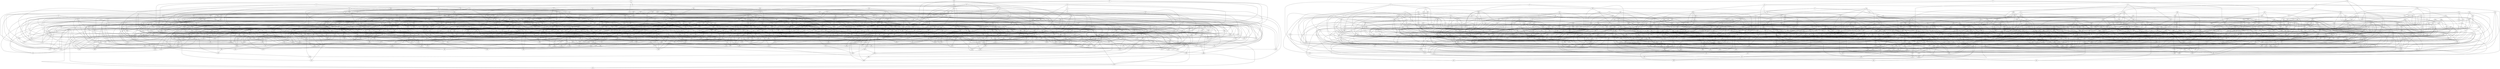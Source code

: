 graph G {
    0 -- 1
    0 -- 2
    3 -- 4
    5 -- 6
    5 -- 7
    5 -- 8
    5 -- 9
    10 -- 11
    10 -- 12
    10 -- 13
    14 -- 15
    14 -- 16
    14 -- 17
    18 -- 19
    18 -- 20
    18 -- 21
    22 -- 23
    11 -- 24
    11 -- 25
    26 -- 27
    26 -- 28
    26 -- 29
    30 -- 31
    30 -- 32
    30 -- 33
    30 -- 34
    35 -- 36
    37 -- 38
    37 -- 39
    37 -- 40
    41 -- 42
    43 -- 44
    43 -- 45
    43 -- 46
    43 -- 47
    43 -- 48
    49 -- 50
    49 -- 51
    49 -- 52
    53 -- 54
    53 -- 55
    53 -- 56
    57 -- 58
    57 -- 59
    57 -- 60
    61 -- 62
    61 -- 63
    64 -- 65
    64 -- 66
    64 -- 67
    64 -- 68
    64 -- 69
    64 -- 70
    71 -- 72
    71 -- 73
    71 -- 74
    75 -- 76
    75 -- 77
    78 -- 79
    78 -- 80
    78 -- 81
    78 -- 82
    83 -- 84
    83 -- 85
    83 -- 86
    87 -- 88
    87 -- 89
    87 -- 90
    40 -- 91
    19 -- 40
    40 -- 92
    93 -- 94
    93 -- 95
    93 -- 96
    97 -- 98
    99 -- 100
    101 -- 102
    101 -- 103
    58 -- 101
    101 -- 104
    101 -- 105
    101 -- 106
    101 -- 107
    108 -- 109
    108 -- 110
    108 -- 111
    108 -- 112
    113 -- 114
    113 -- 115
    113 -- 116
    113 -- 117
    113 -- 118
    0 -- 113
    119 -- 120
    119 -- 121
    119 -- 122
    119 -- 123
    124 -- 125
    20 -- 39
    20 -- 126
    127 -- 128
    111 -- 129
    130 -- 131
    130 -- 132
    130 -- 133
    134 -- 135
    134 -- 136
    134 -- 137
    138 -- 139
    138 -- 140
    141 -- 142
    141 -- 143
    141 -- 144
    141 -- 145
    141 -- 146
    110 -- 147
    110 -- 148
    110 -- 149
    110 -- 150
    110 -- 151
    110 -- 152
    110 -- 153
    154 -- 155
    154 -- 156
    157 -- 158
    157 -- 159
    157 -- 160
    161 -- 162
    161 -- 163
    164 -- 165
    164 -- 166
    167 -- 168
    167 -- 169
    170 -- 171
    170 -- 172
    170 -- 173
    65 -- 174
    174 -- 175
    174 -- 176
    177 -- 178
    177 -- 179
    177 -- 180
    181 -- 182
    181 -- 183
    184 -- 185
    184 -- 186
    184 -- 187
    184 -- 188
    184 -- 189
    190 -- 191
    190 -- 192
    190 -- 193
    190 -- 194
    116 -- 195
    195 -- 196
    25 -- 195
    45 -- 195
    195 -- 197
    198 -- 199
    198 -- 200
    198 -- 201
    198 -- 202
    198 -- 203
    204 -- 205
    204 -- 206
    180 -- 204
    105 -- 207
    208 -- 209
    208 -- 210
    208 -- 211
    38 -- 212
    212 -- 213
    212 -- 214
    212 -- 215
    216 -- 217
    216 -- 218
    216 -- 219
    220 -- 221
    220 -- 222
    223 -- 224
    223 -- 225
    223 -- 226
    223 -- 227
    131 -- 228
    228 -- 229
    230 -- 231
    230 -- 232
    230 -- 233
    230 -- 234
    235 -- 236
    19 -- 235
    235 -- 237
    235 -- 238
    239 -- 240
    239 -- 241
    239 -- 242
    239 -- 243
    244 -- 245
    27 -- 246
    20 -- 27
    27 -- 247
    27 -- 248
    249 -- 250
    249 -- 251
    249 -- 252
    249 -- 253
    21 -- 254
    254 -- 255
    254 -- 256
    254 -- 257
    258 -- 259
    260 -- 261
    260 -- 262
    263 -- 264
    225 -- 263
    263 -- 265
    266 -- 267
    268 -- 269
    268 -- 270
    268 -- 271
    268 -- 272
    273 -- 274
    275 -- 276
    275 -- 277
    275 -- 278
    130 -- 279
    279 -- 280
    49 -- 279
    279 -- 281
    110 -- 279
    282 -- 283
    282 -- 284
    160 -- 282
    272 -- 285
    57 -- 272
    286 -- 287
    286 -- 288
    286 -- 289
    290 -- 291
    290 -- 292
    290 -- 293
    290 -- 294
    180 -- 295
    296 -- 297
    80 -- 296
    298 -- 299
    298 -- 300
    215 -- 301
    301 -- 302
    303 -- 304
    303 -- 305
    105 -- 303
    303 -- 306
    307 -- 308
    186 -- 307
    73 -- 309
    309 -- 310
    309 -- 311
    205 -- 309
    312 -- 313
    312 -- 314
    312 -- 315
    312 -- 316
    317 -- 318
    317 -- 319
    317 -- 320
    321 -- 322
    321 -- 323
    321 -- 324
    23 -- 325
    29 -- 325
    325 -- 326
    325 -- 327
    328 -- 329
    240 -- 328
    328 -- 330
    328 -- 331
    234 -- 332
    332 -- 333
    332 -- 334
    332 -- 335
    163 -- 336
    336 -- 337
    208 -- 336
    338 -- 339
    27 -- 338
    338 -- 340
    338 -- 341
    342 -- 343
    342 -- 344
    342 -- 345
    342 -- 346
    79 -- 347
    347 -- 348
    347 -- 349
    347 -- 350
    351 -- 352
    172 -- 351
    353 -- 354
    353 -- 355
    356 -- 357
    356 -- 358
    356 -- 359
    356 -- 360
    187 -- 361
    187 -- 362
    363 -- 364
    242 -- 363
    365 -- 366
    326 -- 367
    326 -- 368
    326 -- 369
    326 -- 370
    326 -- 371
    218 -- 372
    372 -- 373
    372 -- 374
    372 -- 375
    376 -- 377
    376 -- 378
    379 -- 380
    379 -- 381
    379 -- 382
    383 -- 384
    0 -- 383
    383 -- 385
    386 -- 387
    267 -- 386
    1 -- 388
    388 -- 389
    173 -- 390
    390 -- 391
    390 -- 392
    393 -- 394
    393 -- 395
    396 -- 397
    396 -- 398
    396 -- 399
    72 -- 400
    72 -- 401
    72 -- 402
    399 -- 403
    403 -- 404
    403 -- 405
    406 -- 407
    408 -- 409
    408 -- 410
    408 -- 411
    408 -- 412
    26 -- 413
    413 -- 414
    401 -- 413
    415 -- 416
    415 -- 417
    415 -- 418
    415 -- 419
    420 -- 421
    420 -- 422
    423 -- 424
    425 -- 426
    425 -- 427
    351 -- 428
    428 -- 429
    428 -- 430
    428 -- 431
    138 -- 428
    116 -- 432
    385 -- 433
    424 -- 434
    434 -- 435
    396 -- 434
    434 -- 436
    164 -- 434
    437 -- 438
    437 -- 439
    437 -- 440
    437 -- 441
    236 -- 442
    23 -- 442
    368 -- 443
    444 -- 445
    362 -- 446
    447 -- 448
    447 -- 449
    32 -- 447
    252 -- 447
    360 -- 450
    23 -- 360
    360 -- 451
    452 -- 453
    452 -- 454
    162 -- 452
    452 -- 455
    152 -- 456
    456 -- 457
    456 -- 458
    456 -- 459
    456 -- 460
    456 -- 461
    270 -- 462
    463 -- 464
    463 -- 465
    286 -- 463
    87 -- 463
    463 -- 466
    463 -- 467
    465 -- 468
    465 -- 469
    465 -- 470
    294 -- 471
    471 -- 472
    471 -- 473
    471 -- 474
    475 -- 476
    477 -- 478
    479 -- 480
    60 -- 479
    479 -- 481
    482 -- 483
    484 -- 485
    484 -- 486
    484 -- 487
    484 -- 488
    39 -- 489
    489 -- 490
    125 -- 489
    491 -- 492
    491 -- 493
    491 -- 494
    145 -- 491
    491 -- 495
    496 -- 497
    191 -- 496
    496 -- 498
    496 -- 499
    440 -- 500
    440 -- 501
    440 -- 502
    503 -- 504
    503 -- 505
    483 -- 503
    503 -- 506
    36 -- 507
    291 -- 507
    507 -- 508
    509 -- 510
    165 -- 509
    473 -- 509
    509 -- 511
    304 -- 509
    512 -- 513
    512 -- 514
    512 -- 515
    512 -- 516
    517 -- 518
    517 -- 519
    517 -- 520
    517 -- 521
    11 -- 522
    522 -- 523
    524 -- 525
    524 -- 526
    524 -- 527
    528 -- 529
    528 -- 530
    382 -- 528
    528 -- 531
    229 -- 532
    532 -- 533
    62 -- 532
    532 -- 534
    12 -- 535
    459 -- 536
    536 -- 537
    536 -- 538
    371 -- 539
    170 -- 539
    539 -- 540
    539 -- 541
    542 -- 543
    542 -- 544
    126 -- 545
    546 -- 547
    357 -- 366
    357 -- 412
    357 -- 548
    549 -- 550
    157 -- 549
    549 -- 551
    549 -- 552
    553 -- 554
    553 -- 555
    553 -- 556
    327 -- 557
    557 -- 558
    557 -- 559
    126 -- 557
    219 -- 560
    389 -- 561
    395 -- 562
    298 -- 563
    563 -- 564
    293 -- 563
    146 -- 563
    565 -- 566
    565 -- 567
    162 -- 565
    568 -- 569
    568 -- 570
    92 -- 568
    344 -- 568
    394 -- 571
    571 -- 572
    314 -- 571
    571 -- 573
    574 -- 575
    469 -- 574
    574 -- 576
    574 -- 577
    367 -- 402
    402 -- 578
    402 -- 579
    457 -- 470
    457 -- 580
    148 -- 581
    324 -- 581
    581 -- 582
    583 -- 584
    362 -- 583
    585 -- 586
    495 -- 587
    75 -- 588
    588 -- 589
    264 -- 588
    217 -- 588
    285 -- 588
    590 -- 591
    207 -- 590
    122 -- 590
    592 -- 593
    594 -- 595
    540 -- 594
    310 -- 594
    127 -- 594
    594 -- 596
    194 -- 597
    597 -- 598
    427 -- 597
    597 -- 599
    467 -- 600
    458 -- 467
    467 -- 493
    467 -- 601
    602 -- 603
    358 -- 604
    604 -- 605
    426 -- 606
    606 -- 607
    126 -- 608
    608 -- 609
    381 -- 608
    610 -- 611
    444 -- 610
    449 -- 610
    610 -- 612
    79 -- 613
    79 -- 614
    299 -- 422
    299 -- 615
    122 -- 616
    217 -- 616
    159 -- 426
    46 -- 617
    617 -- 618
    617 -- 619
    421 -- 617
    617 -- 620
    621 -- 622
    621 -- 623
    621 -- 624
    621 -- 625
    19 -- 626
    615 -- 627
    627 -- 628
    627 -- 629
    398 -- 630
    398 -- 631
    398 -- 459
    189 -- 398
    632 -- 633
    543 -- 634
    12 -- 635
    635 -- 636
    635 -- 637
    635 -- 638
    639 -- 640
    639 -- 641
    639 -- 642
    639 -- 643
    639 -- 644
    266 -- 645
    623 -- 645
    645 -- 646
    645 -- 647
    648 -- 649
    581 -- 648
    648 -- 650
    131 -- 575
    575 -- 651
    652 -- 653
    435 -- 652
    289 -- 652
    90 -- 652
    652 -- 654
    655 -- 656
    655 -- 657
    7 -- 655
    655 -- 658
    655 -- 659
    660 -- 661
    660 -- 662
    663 -- 664
    663 -- 665
    33 -- 663
    663 -- 666
    663 -- 667
    668 -- 669
    668 -- 670
    671 -- 672
    483 -- 673
    673 -- 674
    576 -- 675
    675 -- 676
    675 -- 677
    675 -- 678
    679 -- 680
    681 -- 682
    244 -- 683
    683 -- 684
    150 -- 683
    224 -- 683
    448 -- 685
    685 -- 686
    256 -- 685
    551 -- 611
    86 -- 611
    687 -- 688
    687 -- 689
    687 -- 690
    300 -- 687
    691 -- 692
    246 -- 691
    693 -- 694
    693 -- 695
    693 -- 696
    54 -- 693
    697 -- 698
    697 -- 699
    697 -- 700
    697 -- 701
    697 -- 702
    276 -- 703
    276 -- 704
    65 -- 705
    706 -- 707
    708 -- 709
    544 -- 708
    708 -- 710
    502 -- 708
    166 -- 711
    711 -- 712
    659 -- 713
    193 -- 714
    193 -- 715
    643 -- 716
    643 -- 717
    643 -- 718
    126 -- 719
    139 -- 719
    334 -- 720
    299 -- 720
    720 -- 721
    48 -- 720
    720 -- 722
    723 -- 724
    723 -- 725
    532 -- 723
    88 -- 723
    726 -- 727
    426 -- 726
    253 -- 726
    726 -- 728
    546 -- 650
    650 -- 729
    109 -- 730
    97 -- 109
    109 -- 731
    586 -- 732
    733 -- 734
    692 -- 733
    343 -- 735
    22 -- 343
    343 -- 499
    343 -- 518
    58 -- 243
    58 -- 736
    58 -- 737
    738 -- 739
    424 -- 741
    364 -- 742
    743 -- 744
    743 -- 745
    746 -- 747
    746 -- 748
    746 -- 749
    257 -- 746
    746 -- 750
    354 -- 746
    368 -- 746
    751 -- 752
    751 -- 753
    751 -- 754
    417 -- 751
    751 -- 755
    756 -- 757
    756 -- 758
    756 -- 759
    756 -- 760
    624 -- 761
    354 -- 762
    378 -- 762
    762 -- 763
    762 -- 764
    765 -- 766
    765 -- 767
    765 -- 768
    765 -- 769
    770 -- 771
    63 -- 770
    754 -- 772
    772 -- 773
    495 -- 772
    774 -- 775
    353 -- 774
    774 -- 776
    777 -- 778
    777 -- 779
    629 -- 777
    404 -- 780
    781 -- 782
    658 -- 781
    544 -- 781
    572 -- 781
    641 -- 783
    783 -- 784
    783 -- 785
    783 -- 786
    218 -- 787
    38 -- 788
    180 -- 788
    788 -- 789
    633 -- 788
    149 -- 620
    718 -- 720
    333 -- 718
    718 -- 790
    391 -- 680
    391 -- 791
    755 -- 792
    271 -- 792
    793 -- 794
    649 -- 795
    796 -- 797
    47 -- 796
    796 -- 798
    796 -- 799
    3 -- 800
    736 -- 801
    419 -- 793
    419 -- 561
    100 -- 419
    419 -- 752
    399 -- 794
    802 -- 803
    773 -- 802
    802 -- 804
    802 -- 805
    806 -- 807
    446 -- 806
    806 -- 808
    688 -- 806
    734 -- 809
    789 -- 809
    380 -- 809
    809 -- 810
    811 -- 812
    283 -- 811
    449 -- 811
    201 -- 811
    291 -- 813
    291 -- 814
    815 -- 816
    728 -- 815
    815 -- 817
    733 -- 815
    374 -- 797
    374 -- 818
    374 -- 805
    374 -- 819
    820 -- 821
    820 -- 822
    160 -- 823
    823 -- 824
    823 -- 825
    9 -- 823
    584 -- 826
    827 -- 828
    520 -- 827
    236 -- 827
    554 -- 829
    829 -- 830
    829 -- 831
    631 -- 676
    169 -- 631
    832 -- 833
    832 -- 834
    832 -- 835
    95 -- 669
    669 -- 836
    455 -- 837
    837 -- 838
    837 -- 839
    90 -- 840
    841 -- 842
    841 -- 843
    42 -- 841
    841 -- 844
    841 -- 845
    313 -- 846
    313 -- 425
    301 -- 847
    847 -- 848
    847 -- 849
    850 -- 851
    407 -- 850
    850 -- 852
    243 -- 584
    421 -- 853
    281 -- 421
    854 -- 855
    147 -- 854
    854 -- 856
    715 -- 857
    715 -- 858
    127 -- 715
    715 -- 859
    518 -- 860
    462 -- 861
    861 -- 862
    677 -- 861
    861 -- 863
    248 -- 864
    680 -- 864
    862 -- 865
    838 -- 865
    494 -- 865
    865 -- 866
    580 -- 867
    576 -- 867
    225 -- 867
    867 -- 868
    869 -- 870
    869 -- 871
    869 -- 872
    469 -- 869
    55 -- 873
    874 -- 875
    395 -- 874
    193 -- 876
    876 -- 877
    521 -- 876
    827 -- 876
    242 -- 878
    801 -- 878
    803 -- 878
    148 -- 878
    111 -- 879
    879 -- 880
    854 -- 879
    381 -- 702
    502 -- 881
    810 -- 881
    320 -- 882
    320 -- 562
    883 -- 884
    875 -- 883
    883 -- 885
    313 -- 886
    221 -- 886
    886 -- 887
    149 -- 505
    505 -- 888
    690 -- 889
    889 -- 890
    100 -- 567
    107 -- 891
    107 -- 274
    107 -- 642
    477 -- 490
    490 -- 882
    892 -- 893
    892 -- 894
    84 -- 892
    173 -- 895
    895 -- 896
    586 -- 895
    543 -- 897
    898 -- 899
    761 -- 900
    900 -- 901
    900 -- 902
    903 -- 904
    769 -- 903
    400 -- 903
    286 -- 905
    269 -- 905
    905 -- 906
    460 -- 905
    444 -- 907
    908 -- 909
    908 -- 910
    908 -- 911
    908 -- 912
    625 -- 913
    782 -- 913
    395 -- 913
    620 -- 914
    49 -- 914
    511 -- 914
    218 -- 914
    807 -- 915
    807 -- 916
    743 -- 807
    779 -- 807
    870 -- 917
    10 -- 917
    50 -- 917
    918 -- 919
    501 -- 918
    65 -- 920
    920 -- 921
    920 -- 922
    172 -- 409
    390 -- 409
    409 -- 923
    409 -- 851
    585 -- 924
    897 -- 924
    925 -- 926
    74 -- 925
    16 -- 901
    33 -- 927
    33 -- 829
    33 -- 202
    33 -- 670
    928 -- 929
    577 -- 928
    510 -- 928
    103 -- 928
    48 -- 458
    244 -- 930
    930 -- 931
    280 -- 930
    932 -- 933
    72 -- 932
    932 -- 934
    431 -- 932
    935 -- 936
    935 -- 937
    389 -- 935
    403 -- 935
    51 -- 938
    938 -- 939
    938 -- 940
    280 -- 938
    61 -- 941
    941 -- 942
    169 -- 941
    584 -- 941
    943 -- 944
    52 -- 943
    943 -- 945
    323 -- 943
    373 -- 946
    246 -- 257
    947 -- 948
    947 -- 949
    401 -- 950
    846 -- 950
    950 -- 951
    950 -- 952
    421 -- 805
    561 -- 805
    400 -- 659
    414 -- 442
    359 -- 414
    202 -- 414
    724 -- 758
    758 -- 898
    485 -- 953
    454 -- 485
    485 -- 954
    410 -- 877
    394 -- 410
    410 -- 608
    366 -- 596
    179 -- 596
    596 -- 740
    955 -- 956
    102 -- 955
    538 -- 955
    955 -- 957
    207 -- 305
    305 -- 784
    305 -- 522
    305 -- 566
    102 -- 305
    628 -- 862
    958 -- 959
    99 -- 960
    946 -- 960
    285 -- 960
    60 -- 960
    961 -- 962
    270 -- 961
    384 -- 961
    404 -- 961
    477 -- 764
    22 -- 764
    764 -- 963
    194 -- 662
    791 -- 964
    607 -- 791
    964 -- 965
    15 -- 965
    965 -- 966
    83 -- 965
    8 -- 965
    354 -- 967
    962 -- 968
    840 -- 962
    575 -- 962
    813 -- 969
    397 -- 970
    397 -- 971
    397 -- 784
    82 -- 397
    174 -- 397
    477 -- 972
    972 -- 973
    625 -- 972
    367 -- 497
    497 -- 634
    497 -- 974
    529 -- 975
    529 -- 860
    529 -- 976
    810 -- 977
    406 -- 977
    977 -- 978
    664 -- 977
    541 -- 977
    489 -- 977
    979 -- 980
    572 -- 979
    981 -- 982
    981 -- 983
    602 -- 981
    640 -- 898
    405 -- 729
    405 -- 954
    632 -- 984
    392 -- 984
    984 -- 985
    852 -- 984
    407 -- 984
    672 -- 889
    180 -- 986
    604 -- 986
    256 -- 986
    986 -- 987
    926 -- 988
    661 -- 926
    901 -- 989
    927 -- 989
    502 -- 989
    208 -- 990
    673 -- 990
    300 -- 990
    229 -- 990
    67 -- 991
    67 -- 166
    237 -- 429
    237 -- 319
    540 -- 992
    253 -- 540
    605 -- 993
    513 -- 994
    739 -- 994
    129 -- 526
    200 -- 995
    92 -- 995
    701 -- 995
    654 -- 722
    654 -- 996
    654 -- 868
    842 -- 997
    160 -- 998
    592 -- 998
    926 -- 998
    998 -- 999
    898 -- 1000
    98 -- 1000
    261 -- 1000
    348 -- 1000
    416 -- 1000
    638 -- 799
    799 -- 1001
    218 -- 799
    799 -- 1002
    967 -- 1003
    134 -- 1003
    1003 -- 1004
    781 -- 1003
    13 -- 567
    310 -- 800
    310 -- 1005
    9 -- 266
    9 -- 376
    42 -- 1006
    274 -- 1006
    593 -- 607
    515 -- 814
    814 -- 1007
    778 -- 814
    297 -- 1008
    627 -- 1008
    872 -- 1008
    1008 -- 1009
    82 -- 1008
    1010 -- 1011
    71 -- 1010
    138 -- 1010
    882 -- 1010
    60 -- 921
    60 -- 1012
    260 -- 1013
    77 -- 1013
    899 -- 1013
    752 -- 1013
    890 -- 1014
    283 -- 529
    283 -- 552
    283 -- 695
    392 -- 551
    175 -- 797
    175 -- 259
    1015 -- 1016
    680 -- 1015
    626 -- 1015
    158 -- 1017
    1017 -- 1018
    1017 -- 1019
    595 -- 1020
    554 -- 1020
    1020 -- 1021
    331 -- 1022
    248 -- 851
    851 -- 1023
    329 -- 1024
    225 -- 1024
    853 -- 1024
    468 -- 1024
    654 -- 1024
    1025 -- 1026
    1025 -- 1027
    600 -- 1025
    333 -- 1025
    1028 -- 1029
    1004 -- 1028
    93 -- 1028
    1030 -- 1031
    275 -- 1030
    1030 -- 1032
    913 -- 1030
    431 -- 1030
    1033 -- 1034
    212 -- 1033
    925 -- 1033
    163 -- 1035
    1014 -- 1035
    1036 -- 1037
    1036 -- 1038
    167 -- 1036
    95 -- 633
    213 -- 426
    213 -- 918
    1039 -- 1040
    1036 -- 1039
    1039 -- 1041
    12 -- 1039
    559 -- 975
    559 -- 662
    603 -- 923
    670 -- 923
    80 -- 890
    1042 -- 1043
    683 -- 1042
    45 -- 1042
    627 -- 1042
    319 -- 578
    284 -- 1044
    504 -- 1045
    259 -- 1045
    348 -- 1045
    511 -- 533
    511 -- 1046
    271 -- 929
    142 -- 232
    232 -- 270
    539 -- 1047
    406 -- 1047
    903 -- 1047
    206 -- 1047
    187 -- 188
    188 -- 620
    188 -- 1048
    602 -- 1049
    979 -- 1049
    314 -- 1049
    1049 -- 1050
    1049 -- 1051
    761 -- 1049
    1052 -- 1053
    1052 -- 1054
    1052 -- 1055
    1052 -- 1056
    1057 -- 1058
    771 -- 1057
    308 -- 724
    29 -- 450
    450 -- 585
    1059 -- 1060
    248 -- 1059
    318 -- 1059
    1 -- 1046
    931 -- 1046
    1046 -- 1053
    382 -- 1061
    123 -- 416
    388 -- 416
    205 -- 1062
    1062 -- 1063
    1064 -- 1065
    713 -- 1064
    54 -- 1064
    779 -- 906
    1066 -- 1067
    996 -- 1066
    600 -- 1066
    150 -- 736
    617 -- 1068
    589 -- 1068
    1068 -- 1069
    219 -- 1068
    399 -- 1068
    578 -- 732
    220 -- 1070
    1070 -- 1071
    1070 -- 1072
    96 -- 1070
    1070 -- 1073
    882 -- 1070
    272 -- 1074
    209 -- 1074
    671 -- 1074
    1074 -- 1075
    630 -- 1076
    838 -- 1076
    1076 -- 1077
    1076 -- 1078
    1079 -- 1080
    1069 -- 1079
    1081 -- 1082
    389 -- 1081
    60 -- 1081
    904 -- 1083
    904 -- 1084
    904 -- 1085
    904 -- 907
    904 -- 1086
    155 -- 598
    441 -- 598
    598 -- 1087
    829 -- 1088
    1071 -- 1088
    206 -- 1088
    1088 -- 1089
    214 -- 666
    438 -- 666
    393 -- 750
    750 -- 902
    750 -- 1090
    750 -- 1091
    288 -- 1092
    335 -- 1092
    1092 -- 1093
    1092 -- 1094
    488 -- 1092
    1092 -- 1095
    1092 -- 1096
    205 -- 448
    1079 -- 1097
    148 -- 1097
    1054 -- 1056
    1056 -- 1098
    1096 -- 1099
    1096 -- 1100
    357 -- 1101
    498 -- 1101
    1101 -- 1102
    136 -- 1101
    763 -- 846
    500 -- 692
    500 -- 875
    500 -- 1103
    500 -- 558
    176 -- 1100
    176 -- 845
    529 -- 1104
    1104 -- 1105
    177 -- 1104
    6 -- 1106
    1107 -- 1108
    769 -- 1107
    1044 -- 1107
    1109 -- 1110
    1109 -- 1111
    316 -- 1109
    1109 -- 1112
    1113 -- 1114
    766 -- 1113
    83 -- 203
    203 -- 874
    222 -- 1018
    337 -- 1115
    337 -- 717
    337 -- 1116
    840 -- 937
    241 -- 937
    937 -- 1117
    21 -- 1118
    816 -- 1118
    283 -- 1118
    135 -- 1118
    1088 -- 1118
    257 -- 346
    85 -- 346
    140 -- 346
    346 -- 1062
    988 -- 1071
    691 -- 1071
    735 -- 1119
    887 -- 1119
    1119 -- 1120
    896 -- 934
    934 -- 1121
    655 -- 934
    311 -- 934
    883 -- 1122
    171 -- 1122
    266 -- 431
    384 -- 534
    640 -- 954
    526 -- 1123
    741 -- 1123
    1123 -- 1124
    1123 -- 1125
    963 -- 1126
    1126 -- 1127
    543 -- 1126
    248 -- 1126
    780 -- 1048
    942 -- 1048
    217 -- 1048
    140 -- 585
    140 -- 768
    1128 -- 1129
    678 -- 1128
    1128 -- 1130
    1131 -- 1132
    1131 -- 1133
    430 -- 1131
    1131 -- 1134
    145 -- 1135
    145 -- 373
    183 -- 670
    58 -- 1136
    591 -- 1136
    1136 -- 1137
    143 -- 1136
    835 -- 1137
    948 -- 1138
    139 -- 1138
    1138 -- 1139
    267 -- 1140
    22 -- 1140
    899 -- 1141
    364 -- 1141
    1093 -- 1141
    1141 -- 1142
    470 -- 1143
    84 -- 1016
    92 -- 1144
    181 -- 1144
    1108 -- 1144
    739 -- 1145
    579 -- 1146
    438 -- 1146
    96 -- 1146
    1119 -- 1146
    1146 -- 1147
    462 -- 487
    487 -- 814
    487 -- 688
    482 -- 953
    1148 -- 1149
    495 -- 1148
    89 -- 1148
    308 -- 1150
    1150 -- 1151
    375 -- 1150
    1150 -- 1152
    104 -- 1150
    217 -- 1150
    200 -- 1153
    1153 -- 1154
    154 -- 933
    619 -- 1155
    446 -- 1155
    432 -- 1155
    1155 -- 1156
    224 -- 1155
    506 -- 706
    506 -- 1038
    506 -- 1157
    506 -- 616
    270 -- 1145
    270 -- 797
    582 -- 803
    582 -- 1158
    530 -- 622
    530 -- 1159
    530 -- 719
    530 -- 569
    250 -- 978
    250 -- 605
    250 -- 544
    250 -- 1160
    1161 -- 1162
    778 -- 1161
    1161 -- 1163
    838 -- 1164
    741 -- 1164
    842 -- 1164
    937 -- 1164
    264 -- 1117
    836 -- 1165
    37 -- 1165
    1029 -- 1165
    379 -- 1165
    178 -- 1127
    921 -- 1166
    188 -- 911
    399 -- 911
    42 -- 911
    911 -- 1167
    1124 -- 1168
    1168 -- 1169
    1151 -- 1168
    1168 -- 1170
    139 -- 647
    139 -- 366
    139 -- 1171
    976 -- 1172
    1009 -- 1173
    524 -- 1009
    1009 -- 1174
    910 -- 1009
    51 -- 1175
    201 -- 1176
    201 -- 1177
    335 -- 871
    871 -- 1100
    202 -- 1105
    656 -- 1105
    896 -- 1105
    1099 -- 1178
    203 -- 1179
    53 -- 1179
    402 -- 1179
    1179 -- 1180
    258 -- 1181
    560 -- 1181
    486 -- 820
    475 -- 486
    486 -- 1182
    703 -- 1183
    983 -- 1183
    982 -- 1183
    441 -- 1183
    1172 -- 1183
    758 -- 1184
    524 -- 1184
    1082 -- 1184
    936 -- 1185
    207 -- 483
    516 -- 770
    296 -- 516
    52 -- 516
    516 -- 1186
    516 -- 1187
    1188 -- 1189
    1188 -- 1190
    1188 -- 1191
    91 -- 1188
    1188 -- 1192
    196 -- 1193
    969 -- 1193
    227 -- 1193
    164 -- 1193
    763 -- 1194
    444 -- 1194
    1016 -- 1194
    554 -- 727
    633 -- 1085
    181 -- 1085
    498 -- 993
    993 -- 1132
    642 -- 651
    538 -- 642
    252 -- 1112
    252 -- 255
    702 -- 1195
    668 -- 1195
    1195 -- 1196
    1122 -- 1197
    1197 -- 1198
    1197 -- 1199
    1196 -- 1200
    501 -- 1196
    919 -- 1196
    937 -- 1201
    228 -- 1201
    458 -- 1201
    832 -- 1201
    75 -- 1201
    1201 -- 1202
    206 -- 893
    206 -- 681
    580 -- 1203
    534 -- 1203
    473 -- 1203
    537 -- 1203
    385 -- 754
    385 -- 820
    132 -- 385
    759 -- 1204
    1204 -- 1205
    99 -- 1204
    386 -- 812
    4 -- 812
    233 -- 1206
    1206 -- 1207
    296 -- 1206
    922 -- 1206
    813 -- 1206
    361 -- 1182
    302 -- 1133
    682 -- 1133
    695 -- 1133
    747 -- 1133
    96 -- 1208
    253 -- 1208
    542 -- 1208
    782 -- 1208
    1197 -- 1209
    1209 -- 1210
    873 -- 1209
    95 -- 1209
    56 -- 1211
    1004 -- 1211
    1211 -- 1212
    824 -- 1211
    237 -- 1211
    556 -- 1065
    238 -- 1065
    478 -- 1065
    595 -- 1210
    278 -- 1210
    185 -- 1213
    185 -- 899
    411 -- 1073
    692 -- 1073
    205 -- 1073
    569 -- 1214
    569 -- 789
    569 -- 1215
    277 -- 1216
    277 -- 430
    329 -- 1185
    1217 -- 1218
    775 -- 1217
    923 -- 1217
    214 -- 1217
    191 -- 747
    248 -- 747
    1219 -- 1220
    307 -- 1219
    1014 -- 1219
    1130 -- 1219
    446 -- 1219
    129 -- 455
    238 -- 763
    238 -- 1221
    238 -- 919
    558 -- 1103
    377 -- 502
    1154 -- 1191
    881 -- 1191
    507 -- 1037
    384 -- 1037
    1013 -- 1037
    896 -- 1222
    1222 -- 1223
    881 -- 1222
    310 -- 1222
    721 -- 1175
    721 -- 916
    1043 -- 1224
    1041 -- 1224
    331 -- 1224
    1224 -- 1225
    1116 -- 1224
    160 -- 728
    436 -- 1161
    436 -- 729
    436 -- 1206
    1226 -- 1227
    1226 -- 1228
    1139 -- 1229
    246 -- 1229
    291 -- 1230
    737 -- 1230
    288 -- 1230
    940 -- 1230
    1178 -- 1231
    1232 -- 1233
    714 -- 1232
    402 -- 1232
    893 -- 1232
    1232 -- 1234
    54 -- 1232
    297 -- 388
    297 -- 454
    1235 -- 1236
    695 -- 1235
    28 -- 1235
    902 -- 1235
    974 -- 1108
    380 -- 1108
    909 -- 936
    1237 -- 1238
    689 -- 1237
    514 -- 1058
    955 -- 1058
    1058 -- 1239
    228 -- 1058
    1058 -- 1240
    245 -- 717
    63 -- 245
    1241 -- 1242
    936 -- 1241
    1026 -- 1241
    58 -- 1241
    204 -- 1243
    1243 -- 1244
    645 -- 1243
    808 -- 953
    808 -- 929
    288 -- 808
    1018 -- 1245
    1245 -- 1246
    816 -- 1247
    277 -- 816
    50 -- 373
    50 -- 151
    439 -- 1248
    341 -- 1248
    183 -- 1249
    445 -- 1249
    894 -- 1249
    183 -- 572
    183 -- 1246
    1006 -- 1250
    1250 -- 1251
    838 -- 1250
    185 -- 1250
    129 -- 1250
    457 -- 1250
    255 -- 964
    178 -- 964
    165 -- 786
    779 -- 786
    786 -- 1252
    91 -- 1253
    849 -- 1253
    696 -- 1253
    1200 -- 1253
    289 -- 525
    276 -- 1254
    732 -- 1254
    179 -- 1254
    1015 -- 1254
    1114 -- 1254
    1255 -- 1256
    365 -- 1255
    381 -- 1255
    1059 -- 1255
    948 -- 1257
    885 -- 1258
    439 -- 1258
    38 -- 1258
    1228 -- 1258
    387 -- 633
    1259 -- 1260
    1259 -- 1261
    318 -- 1259
    515 -- 1252
    458 -- 515
    231 -- 523
    330 -- 523
    44 -- 523
    1005 -- 1248
    1262 -- 1263
    54 -- 1262
    1139 -- 1262
    669 -- 1262
    940 -- 1264
    13 -- 1265
    1001 -- 1265
    1079 -- 1265
    721 -- 1265
    187 -- 1266
    741 -- 1266
    730 -- 1266
    1266 -- 1267
    862 -- 939
    939 -- 1268
    871 -- 939
    1269 -- 1270
    476 -- 1269
    546 -- 1269
    156 -- 395
    450 -- 1271
    593 -- 1271
    887 -- 1271
    1112 -- 1271
    1060 -- 1214
    886 -- 1060
    697 -- 1060
    158 -- 1060
    761 -- 1272
    1227 -- 1272
    625 -- 1272
    202 -- 1272
    1063 -- 1272
    118 -- 576
    118 -- 777
    142 -- 705
    505 -- 1082
    1082 -- 1169
    1077 -- 1158
    1077 -- 1080
    712 -- 1077
    186 -- 1077
    96 -- 667
    125 -- 667
    667 -- 907
    997 -- 1273
    1273 -- 1274
    322 -- 1273
    1273 -- 1275
    1276 -- 1277
    930 -- 1276
    821 -- 1276
    587 -- 1276
    1278 -- 1279
    171 -- 789
    48 -- 131
    767 -- 1023
    63 -- 1274
    227 -- 1274
    77 -- 1274
    104 -- 711
    460 -- 866
    615 -- 866
    646 -- 1280
    445 -- 646
    318 -- 646
    644 -- 1281
    89 -- 644
    148 -- 349
    349 -- 785
    349 -- 513
    29 -- 1083
    1083 -- 1212
    400 -- 1083
    771 -- 1282
    879 -- 1282
    211 -- 1282
    968 -- 1282
    921 -- 1282
    459 -- 1282
    615 -- 1098
    1167 -- 1283
    91 -- 236
    701 -- 1153
    197 -- 289
    197 -- 1238
    197 -- 300
    432 -- 1284
    1130 -- 1137
    1033 -- 1285
    369 -- 1285
    1285 -- 1286
    902 -- 1285
    696 -- 1285
    656 -- 1287
    393 -- 1287
    135 -- 1287
    262 -- 308
    262 -- 535
    956 -- 1288
    179 -- 1289
    1234 -- 1289
    609 -- 1289
    406 -- 1289
    381 -- 1290
    859 -- 1290
    830 -- 1290
    1181 -- 1291
    36 -- 1291
    546 -- 1291
    213 -- 1236
    1292 -- 1293
    900 -- 1292
    1216 -- 1292
    864 -- 1292
    7 -- 1292
    541 -- 1229
    541 -- 634
    391 -- 1294
    766 -- 1294
    850 -- 1294
    519 -- 1294
    425 -- 1294
    1294 -- 1295
    196 -- 1149
    1092 -- 1296
    535 -- 1296
    1096 -- 1296
    772 -- 1296
    742 -- 1297
    793 -- 1298
    792 -- 1298
    1298 -- 1299
    168 -- 1298
    1300 -- 1301
    607 -- 1300
    392 -- 1300
    500 -- 1300
    1302 -- 1303
    1084 -- 1302
    1153 -- 1302
    544 -- 735
    571 -- 735
    412 -- 1304
    665 -- 1304
    1304 -- 1305
    679 -- 1304
    774 -- 1304
    1110 -- 1304
    2 -- 956
    2 -- 321
    2 -- 725
    547 -- 1125
    547 -- 1093
    897 -- 1306
    1306 -- 1307
    267 -- 1306
    155 -- 1306
    1086 -- 1308
    351 -- 1308
    624 -- 1308
    1308 -- 1309
    1308 -- 1310
    1176 -- 1311
    1176 -- 1305
    710 -- 1303
    710 -- 800
    710 -- 860
    710 -- 1061
    749 -- 1312
    1312 -- 1313
    63 -- 1314
    46 -- 1314
    423 -- 1314
    623 -- 1198
    1126 -- 1315
    127 -- 1315
    719 -- 1315
    124 -- 1315
    303 -- 1316
    323 -- 1316
    418 -- 1316
    1316 -- 1317
    1318 -- 1319
    169 -- 1318
    265 -- 1318
    132 -- 424
    35 -- 1320
    1124 -- 1320
    1012 -- 1320
    582 -- 1320
    1321 -- 1322
    1034 -- 1321
    1113 -- 1321
    864 -- 1321
    340 -- 443
    443 -- 830
    443 -- 849
    443 -- 983
    324 -- 565
    351 -- 1323
    1323 -- 1324
    1323 -- 1325
    53 -- 1323
    6 -- 1323
    1323 -- 1326
    839 -- 1327
    1231 -- 1327
    433 -- 1327
    121 -- 1327
    630 -- 1328
    994 -- 1328
    1270 -- 1328
    1178 -- 1328
    315 -- 877
    315 -- 764
    710 -- 1329
    947 -- 1329
    980 -- 1329
    55 -- 94
    55 -- 1234
    392 -- 1330
    952 -- 1330
    645 -- 1330
    933 -- 1330
    161 -- 1331
    117 -- 1331
    508 -- 1331
    189 -- 1331
    1166 -- 1332
    1157 -- 1332
    163 -- 1332
    1057 -- 1333
    1297 -- 1333
    956 -- 1333
    790 -- 1333
    1166 -- 1333
    29 -- 658
    575 -- 1334
    806 -- 1334
    899 -- 1334
    1303 -- 1309
    210 -- 1335
    705 -- 1335
    806 -- 1335
    593 -- 1336
    283 -- 1336
    1200 -- 1336
    215 -- 562
    418 -- 835
    418 -- 771
    418 -- 725
    418 -- 916
    970 -- 1284
    280 -- 970
    231 -- 243
    231 -- 300
    343 -- 1337
    1140 -- 1337
    831 -- 1337
    1127 -- 1337
    686 -- 902
    226 -- 1338
    745 -- 1338
    636 -- 1338
    577 -- 1338
    331 -- 1338
    743 -- 813
    759 -- 813
    1102 -- 1103
    573 -- 1102
    1089 -- 1102
    292 -- 1339
    1117 -- 1339
    737 -- 1339
    486 -- 1339
    520 -- 1340
    1340 -- 1341
    690 -- 1342
    25 -- 1342
    59 -- 1342
    468 -- 755
    464 -- 1270
    464 -- 673
    464 -- 1343
    664 -- 1062
    664 -- 1090
    807 -- 1344
    899 -- 1344
    1125 -- 1344
    525 -- 1344
    583 -- 1345
    753 -- 1345
    1157 -- 1345
    1264 -- 1345
    677 -- 1345
    256 -- 948
    256 -- 1200
    256 -- 659
    451 -- 1072
    451 -- 544
    451 -- 1346
    1091 -- 1347
    1028 -- 1347
    1347 -- 1348
    1138 -- 1347
    825 -- 1261
    738 -- 1349
    891 -- 1349
    261 -- 1349
    580 -- 915
    651 -- 915
    375 -- 1093
    66 -- 1093
    472 -- 631
    300 -- 472
    472 -- 1185
    1151 -- 1350
    111 -- 1350
    227 -- 1350
    233 -- 1350
    548 -- 958
    548 -- 1260
    544 -- 548
    875 -- 1221
    927 -- 1246
    607 -- 927
    66 -- 1145
    66 -- 210
    430 -- 1023
    304 -- 1351
    445 -- 1352
    1352 -- 1353
    704 -- 1352
    59 -- 1149
    547 -- 1354
    322 -- 1354
    1279 -- 1355
    995 -- 1355
    180 -- 1355
    251 -- 1355
    1305 -- 1355
    422 -- 1356
    975 -- 1357
    800 -- 1357
    1341 -- 1357
    973 -- 1357
    902 -- 1358
    1113 -- 1358
    365 -- 1358
    1190 -- 1358
    281 -- 1359
    265 -- 1359
    1205 -- 1359
    1299 -- 1359
    461 -- 1360
    24 -- 461
    656 -- 1361
    1160 -- 1361
    1061 -- 1361
    1258 -- 1361
    182 -- 1361
    630 -- 638
    638 -- 1162
    638 -- 1182
    135 -- 1353
    135 -- 311
    684 -- 826
    44 -- 1079
    1322 -- 1362
    682 -- 1362
    306 -- 1117
    306 -- 613
    306 -- 743
    1065 -- 1363
    1363 -- 1364
    681 -- 1363
    1279 -- 1363
    611 -- 1365
    812 -- 1365
    1325 -- 1365
    387 -- 1365
    352 -- 1365
    165 -- 242
    1019 -- 1044
    429 -- 1019
    1019 -- 1366
    1090 -- 1367
    1330 -- 1367
    317 -- 1367
    1172 -- 1367
    247 -- 1368
    1240 -- 1369
    522 -- 1369
    1369 -- 1370
    470 -- 1167
    260 -- 470
    826 -- 1220
    1240 -- 1371
    1371 -- 1372
    167 -- 1371
    705 -- 1371
    17 -- 604
    17 -- 828
    17 -- 386
    17 -- 1112
    17 -- 894
    211 -- 1373
    423 -- 1373
    1203 -- 1373
    35 -- 1373
    385 -- 1373
    939 -- 1373
    573 -- 1374
    240 -- 1375
    258 -- 1375
    336 -- 1375
    780 -- 1375
    966 -- 1229
    423 -- 1376
    52 -- 1376
    880 -- 1376
    1376 -- 1377
    1195 -- 1378
    873 -- 1378
    685 -- 1378
    902 -- 1378
    103 -- 839
    103 -- 482
    412 -- 1379
    1169 -- 1182
    82 -- 1169
    76 -- 1169
    600 -- 637
    547 -- 637
    527 -- 637
    1380 -- 1381
    682 -- 1380
    924 -- 1380
    1380 -- 1382
    740 -- 1171
    595 -- 1171
    302 -- 1171
    154 -- 1383
    1089 -- 1383
    51 -- 801
    366 -- 1384
    713 -- 1384
    1154 -- 1384
    952 -- 1384
    86 -- 768
    776 -- 1198
    1001 -- 1038
    88 -- 1001
    147 -- 514
    147 -- 163
    49 -- 1385
    739 -- 1385
    1351 -- 1385
    1385 -- 1386
    422 -- 1385
    1269 -- 1385
    565 -- 1385
    1256 -- 1387
    632 -- 1387
    202 -- 1387
    1279 -- 1387
    798 -- 946
    798 -- 1252
    668 -- 1227
    966 -- 1227
    612 -- 966
    612 -- 1362
    612 -- 1340
    612 -- 959
    727 -- 1388
    682 -- 1388
    1244 -- 1388
    74 -- 430
    74 -- 1132
    706 -- 1343
    629 -- 1343
    1343 -- 1354
    599 -- 1374
    688 -- 835
    18 -- 709
    709 -- 1114
    709 -- 1191
    709 -- 1172
    691 -- 1389
    1389 -- 1390
    401 -- 1389
    700 -- 1322
    626 -- 1322
    263 -- 1391
    909 -- 1391
    334 -- 1391
    433 -- 1391
    304 -- 872
    474 -- 843
    25 -- 474
    474 -- 1392
    474 -- 872
    474 -- 757
    478 -- 1393
    1394 -- 1395
    161 -- 1394
    462 -- 1394
    211 -- 1394
    1145 -- 1396
    475 -- 1396
    1170 -- 1396
    1016 -- 1397
    734 -- 1397
    1236 -- 1397
    1215 -- 1397
    988 -- 1398
    301 -- 1398
    1215 -- 1398
    266 -- 1398
    1165 -- 1399
    319 -- 1399
    1020 -- 1399
    1245 -- 1400
    764 -- 1400
    978 -- 1400
    529 -- 1400
    1225 -- 1238
    106 -- 1143
    106 -- 479
    106 -- 736
    1401 -- 1402
    499 -- 1401
    1401 -- 1403
    1393 -- 1401
    971 -- 1404
    69 -- 971
    684 -- 971
    698 -- 1405
    666 -- 1405
    156 -- 1405
    570 -- 1301
    570 -- 1223
    570 -- 767
    24 -- 1406
    89 -- 1406
    519 -- 573
    156 -- 519
    368 -- 519
    125 -- 824
    824 -- 852
    453 -- 1055
    453 -- 1230
    453 -- 1163
    419 -- 453
    453 -- 536
    567 -- 1407
    1148 -- 1407
    219 -- 1407
    1369 -- 1407
    144 -- 1408
    601 -- 1408
    677 -- 1408
    163 -- 1408
    1206 -- 1409
    1409 -- 1410
    1409 -- 1411
    1124 -- 1409
    1075 -- 1268
    787 -- 1075
    634 -- 1412
    1087 -- 1412
    340 -- 1412
    1226 -- 1412
    698 -- 1233
    7 -- 1233
    200 -- 1413
    562 -- 1413
    238 -- 1301
    924 -- 1301
    572 -- 1301
    1301 -- 1313
    702 -- 1091
    852 -- 1091
    362 -- 833
    730 -- 833
    833 -- 1240
    292 -- 1162
    292 -- 1414
    216 -- 292
    292 -- 1240
    209 -- 476
    209 -- 628
    1111 -- 1198
    924 -- 1111
    1111 -- 1309
    558 -- 1159
    1159 -- 1309
    1415 -- 1416
    681 -- 1415
    386 -- 1415
    1228 -- 1417
    1249 -- 1417
    1247 -- 1417
    1044 -- 1417
    1303 -- 1417
    531 -- 1417
    599 -- 1417
    795 -- 1152
    940 -- 1152
    104 -- 1152
    99 -- 1152
    526 -- 870
    942 -- 1418
    293 -- 1418
    730 -- 1418
    348 -- 1418
    1222 -- 1419
    256 -- 1419
    776 -- 1419
    657 -- 1419
    845 -- 1095
    752 -- 1095
    379 -- 1420
    932 -- 1420
    1420 -- 1421
    1050 -- 1420
    141 -- 1422
    935 -- 1422
    803 -- 1422
    1406 -- 1422
    858 -- 893
    115 -- 151
    115 -- 1057
    115 -- 994
    647 -- 1215
    378 -- 647
    89 -- 653
    67 -- 653
    649 -- 653
    429 -- 884
    429 -- 593
    949 -- 1180
    949 -- 1310
    901 -- 949
    86 -- 949
    732 -- 949
    278 -- 1423
    873 -- 1423
    952 -- 1423
    1392 -- 1424
    383 -- 1424
    939 -- 1424
    131 -- 1424
    56 -- 1177
    38 -- 1177
    123 -- 759
    632 -- 830
    564 -- 1099
    564 -- 968
    300 -- 564
    116 -- 564
    1021 -- 1050
    1050 -- 1402
    615 -- 1173
    1173 -- 1314
    492 -- 1173
    137 -- 1034
    4 -- 1034
    791 -- 1034
    234 -- 1425
    623 -- 1426
    1190 -- 1426
    809 -- 1426
    541 -- 1426
    1024 -- 1427
    461 -- 1427
    1275 -- 1427
    454 -- 1427
    227 -- 281
    261 -- 1392
    475 -- 1428
    826 -- 1428
    1351 -- 1428
    1334 -- 1428
    176 -- 1428
    1089 -- 1313
    508 -- 742
    31 -- 1226
    31 -- 220
    31 -- 1261
    585 -- 1429
    178 -- 1429
    545 -- 1429
    738 -- 1430
    997 -- 1430
    717 -- 1430
    224 -- 1270
    218 -- 224
    1348 -- 1431
    251 -- 1348
    200 -- 1348
    703 -- 1307
    414 -- 1307
    358 -- 1307
    400 -- 1307
    168 -- 760
    1130 -- 1432
    142 -- 1432
    1143 -- 1432
    584 -- 1432
    982 -- 1393
    1393 -- 1433
    725 -- 1135
    677 -- 795
    98 -- 420
    98 -- 514
    996 -- 1434
    251 -- 380
    589 -- 942
    233 -- 1213
    711 -- 1213
    1072 -- 1433
    149 -- 818
    68 -- 818
    818 -- 1099
    114 -- 258
    114 -- 1435
    114 -- 1288
    760 -- 1436
    1205 -- 1436
    462 -- 1436
    330 -- 1436
    266 -- 1051
    1051 -- 1286
    41 -- 473
    1437 -- 1438
    215 -- 1437
    1290 -- 1437
    475 -- 1410
    294 -- 1410
    1045 -- 1410
    562 -- 1439
    1329 -- 1439
    892 -- 1439
    1362 -- 1439
    606 -- 1439
    1439 -- 1440
    510 -- 1078
    510 -- 910
    976 -- 1441
    972 -- 1441
    1029 -- 1441
    982 -- 1442
    320 -- 1442
    1341 -- 1442
    1139 -- 1379
    1084 -- 1379
    901 -- 1379
    1122 -- 1443
    315 -- 1443
    1247 -- 1443
    1108 -- 1443
    1128 -- 1444
    1414 -- 1444
    1273 -- 1444
    229 -- 1135
    1106 -- 1445
    858 -- 1445
    660 -- 1445
    958 -- 1445
    1445 -- 1446
    128 -- 978
    84 -- 978
    482 -- 722
    181 -- 1390
    967 -- 1390
    1390 -- 1413
    124 -- 1447
    1144 -- 1447
    550 -- 1447
    836 -- 1447
    340 -- 1447
    1421 -- 1447
    1311 -- 1447
    985 -- 1447
    945 -- 1175
    525 -- 945
    945 -- 1185
    906 -- 945
    28 -- 1248
    28 -- 1388
    493 -- 1281
    1225 -- 1281
    362 -- 1281
    676 -- 1281
    241 -- 1281
    1041 -- 1299
    909 -- 1041
    47 -- 899
    1192 -- 1209
    1192 -- 1279
    411 -- 1192
    875 -- 1192
    426 -- 1448
    1383 -- 1448
    1423 -- 1448
    1085 -- 1448
    429 -- 1448
    154 -- 1449
    222 -- 1449
    455 -- 922
    613 -- 922
    678 -- 1251
    80 -- 678
    678 -- 942
    678 -- 803
    744 -- 822
    801 -- 822
    787 -- 822
    684 -- 822
    1230 -- 1370
    151 -- 1370
    856 -- 1370
    1231 -- 1450
    737 -- 1450
    1026 -- 1450
    1175 -- 1450
    100 -- 348
    492 -- 808
    899 -- 1277
    1080 -- 1451
    684 -- 1451
    535 -- 1451
    273 -- 1451
    987 -- 1452
    1393 -- 1452
    521 -- 1452
    363 -- 1453
    1075 -- 1453
    196 -- 1453
    339 -- 1212
    339 -- 406
    172 -- 355
    355 -- 427
    3 -- 1260
    1286 -- 1293
    958 -- 1293
    137 -- 1293
    490 -- 1454
    1121 -- 1454
    1223 -- 1454
    703 -- 1454
    830 -- 963
    532 -- 1455
    133 -- 1455
    148 -- 1455
    568 -- 1456
    401 -- 1456
    1445 -- 1456
    686 -- 1456
    897 -- 1456
    150 -- 1457
    273 -- 1457
    1277 -- 1457
    614 -- 1457
    1225 -- 1457
    1012 -- 1069
    122 -- 480
    1 -- 121
    121 -- 274
    121 -- 162
    121 -- 169
    632 -- 1087
    1087 -- 1134
    624 -- 882
    112 -- 651
    112 -- 796
    112 -- 616
    1051 -- 1086
    1086 -- 1244
    280 -- 1458
    507 -- 1458
    853 -- 1458
    1264 -- 1458
    991 -- 1458
    1356 -- 1459
    322 -- 1459
    105 -- 1459
    171 -- 370
    341 -- 370
    85 -- 370
    234 -- 1007
    728 -- 1460
    1261 -- 1460
    56 -- 1460
    354 -- 1460
    27 -- 1461
    864 -- 1461
    1107 -- 1461
    444 -- 1461
    128 -- 1309
    128 -- 380
    307 -- 888
    46 -- 1462
    70 -- 1463
    70 -- 186
    70 -- 712
    1383 -- 1464
    727 -- 1464
    59 -- 1094
    51 -- 1094
    890 -- 1094
    335 -- 1465
    1299 -- 1465
    690 -- 1465
    1425 -- 1465
    992 -- 1341
    973 -- 1429
    973 -- 993
    1026 -- 1466
    334 -- 1466
    1038 -- 1466
    168 -- 1466
    505 -- 1002
    361 -- 1002
    68 -- 1002
    554 -- 1467
    947 -- 1467
    158 -- 1467
    988 -- 1467
    630 -- 1435
    731 -- 1143
    673 -- 731
    1313 -- 1468
    449 -- 1468
    194 -- 1468
    713 -- 1468
    555 -- 1468
    94 -- 155
    1223 -- 1295
    552 -- 1295
    182 -- 1295
    54 -- 1084
    1075 -- 1469
    560 -- 1469
    689 -- 1469
    997 -- 1469
    875 -- 1346
    734 -- 1346
    979 -- 1346
    926 -- 1346
    117 -- 870
    117 -- 889
    117 -- 534
    1325 -- 1366
    606 -- 1325
    1325 -- 1467
    132 -- 614
    1143 -- 1470
    81 -- 1470
    433 -- 1470
    1007 -- 1470
    1470 -- 1471
    152 -- 1284
    729 -- 1472
    729 -- 1158
    1275 -- 1451
    589 -- 1275
    975 -- 1473
    339 -- 1473
    353 -- 1473
    776 -- 1473
    1367 -- 1473
    556 -- 1023
    169 -- 953
    817 -- 1311
    817 -- 985
    323 -- 1116
    131 -- 323
    323 -- 1474
    81 -- 323
    755 -- 1014
    377 -- 768
    603 -- 1132
    352 -- 603
    226 -- 944
    226 -- 329
    226 -- 306
    497 -- 622
    622 -- 1336
    441 -- 1190
    143 -- 711
    317 -- 1475
    124 -- 1475
    1442 -- 1475
    1003 -- 1475
    282 -- 1475
    136 -- 660
    136 -- 573
    214 -- 355
    214 -- 1180
    933 -- 1476
    983 -- 1476
    406 -- 1476
    912 -- 1356
    712 -- 912
    912 -- 994
    672 -- 912
    786 -- 1477
    1477 -- 1478
    1297 -- 1477
    997 -- 1477
    1268 -- 1477
    1214 -- 1246
    371 -- 559
    371 -- 985
    915 -- 1479
    1213 -- 1479
    651 -- 1479
    62 -- 1479
    1245 -- 1480
    442 -- 1480
    733 -- 1480
    309 -- 1480
    492 -- 844
    842 -- 844
    844 -- 1392
    350 -- 855
    592 -- 1134
    887 -- 1134
    661 -- 885
    531 -- 885
    175 -- 1481
    561 -- 1481
    1466 -- 1481
    1351 -- 1481
    920 -- 1481
    438 -- 1311
    696 -- 1482
    1104 -- 1482
    1177 -- 1482
    859 -- 1482
    494 -- 1156
    479 -- 1156
    333 -- 1156
    367 -- 1483
    679 -- 1483
    1257 -- 1483
    982 -- 1483
    742 -- 1054
    707 -- 1054
    1054 -- 1151
    1054 -- 1414
    649 -- 1054
    62 -- 957
    957 -- 1425
    957 -- 1270
    587 -- 1395
    1220 -- 1395
    1395 -- 1484
    504 -- 1395
    1212 -- 1353
    825 -- 1223
    701 -- 951
    951 -- 1464
    40 -- 951
    81 -- 1157
    247 -- 1485
    378 -- 1485
    1004 -- 1485
    1120 -- 1485
    1103 -- 1486
    704 -- 1486
    1290 -- 1486
    413 -- 1486
    1389 -- 1486
    1218 -- 1256
    4 -- 857
    727 -- 857
    85 -- 857
    857 -- 1449
    146 -- 819
    146 -- 151
    933 -- 1366
    376 -- 1366
    13 -- 1487
    1079 -- 1487
    1377 -- 1487
    583 -- 1487
    899 -- 1488
    25 -- 1488
    1484 -- 1488
    753 -- 1488
    173 -- 1374
    287 -- 996
    287 -- 866
    287 -- 1100
    183 -- 1489
    341 -- 1489
    159 -- 1489
    1063 -- 1489
    1352 -- 1489
    1147 -- 1244
    521 -- 1147
    247 -- 1147
    665 -- 1353
    665 -- 766
    1451 -- 1490
    1457 -- 1490
    420 -- 1490
    745 -- 1490
    1491 -- 1492
    1178 -- 1491
    1097 -- 1491
    1453 -- 1491
    992 -- 1353
    139 -- 345
    345 -- 769
    327 -- 345
    969 -- 1411
    1230 -- 1411
    1204 -- 1411
    403 -- 1411
    94 -- 1493
    817 -- 1493
    667 -- 1493
    1019 -- 1493
    448 -- 609
    369 -- 1103
    1116 -- 1163
    891 -- 1116
    513 -- 1494
    833 -- 1494
    1459 -- 1494
    794 -- 1494
    8 -- 159
    8 -- 1278
    8 -- 520
    8 -- 740
    355 -- 1446
    769 -- 1446
    1140 -- 1446
    1121 -- 1446
    295 -- 1495
    847 -- 1495
    859 -- 1495
    1221 -- 1495
    619 -- 1007
    619 -- 891
    269 -- 1496
    566 -- 1496
    165 -- 1496
    210 -- 1496
    417 -- 481
    432 -- 481
    97 -- 1142
    264 -- 1142
    469 -- 1142
    74 -- 344
    344 -- 974
    591 -- 899
    152 -- 591
    1187 -- 1497
    90 -- 1187
    69 -- 1187
    714 -- 1498
    633 -- 1498
    768 -- 1498
    1287 -- 1498
    1090 -- 1416
    1072 -- 1416
    1018 -- 1416
    1194 -- 1499
    1499 -- 1500
    387 -- 1499
    874 -- 1499
    1176 -- 1499
    1035 -- 1474
    537 -- 1474
    41 -- 1474
    699 -- 1218
    520 -- 699
    699 -- 825
    472 -- 1501
    899 -- 1501
    729 -- 1501
    224 -- 1501
    601 -- 1463
    601 -- 731
    210 -- 1040
    1040 -- 1181
    1040 -- 1342
    350 -- 1040
    650 -- 1040
    644 -- 1040
    295 -- 831
    295 -- 1005
    773 -- 1137
    129 -- 773
    1181 -- 1502
    69 -- 1502
    1136 -- 1502
    1502 -- 1503
    952 -- 1031
    1031 -- 1310
    1031 -- 1260
    1031 -- 1423
    1031 -- 1340
    828 -- 1180
    828 -- 1429
    651 -- 1471
    488 -- 1471
    678 -- 1471
    1221 -- 1504
    602 -- 1504
    1294 -- 1504
    901 -- 1504
    1391 -- 1505
    293 -- 1505
    970 -- 1505
    944 -- 1505
    980 -- 1032
    100 -- 856
    470 -- 856
    831 -- 1114
    499 -- 1114
    240 -- 468
    267 -- 982
    39 -- 531
    917 -- 1386
    641 -- 1386
    1040 -- 1386
    775 -- 1413
    125 -- 775
    358 -- 775
    1056 -- 1506
    628 -- 1506
    1297 -- 1506
    258 -- 1506
    129 -- 1506
    1022 -- 1507
    1435 -- 1507
    1095 -- 1507
    613 -- 1507
    194 -- 1508
    809 -- 1508
    365 -- 1508
    761 -- 1508
    359 -- 1015
    23 -- 700
    32 -- 1247
    76 -- 819
    694 -- 1159
    694 -- 995
    694 -- 846
    427 -- 1509
    1106 -- 1509
    1452 -- 1509
    1402 -- 1437
    265 -- 739
    649 -- 1251
    1251 -- 1372
    1382 -- 1510
    16 -- 1510
    411 -- 1510
    978 -- 1510
    1263 -- 1464
    668 -- 1263
    887 -- 1263
    369 -- 1263
    778 -- 1511
    1202 -- 1511
    1288 -- 1511
    1511 -- 1512
    32 -- 1513
    763 -- 1513
    551 -- 1513
    1415 -- 1513
    1104 -- 1513
    73 -- 1312
    73 -- 1310
    3 -- 73
    1053 -- 1360
    845 -- 1360
    148 -- 476
    605 -- 1514
    860 -- 1514
    1044 -- 1514
    319 -- 1514
    836 -- 1514
    614 -- 1515
    1472 -- 1515
    1434 -- 1515
    770 -- 1515
    1431 -- 1516
    55 -- 1516
    478 -- 1516
    29 -- 1516
    521 -- 1516
    15 -- 1368
    15 -- 578
    15 -- 553
    1077 -- 1517
    677 -- 1517
    946 -- 1517
    804 -- 1517
    273 -- 1517
    78 -- 1517
    580 -- 1425
    183 -- 221
    1354 -- 1377
    805 -- 1377
    76 -- 821
    821 -- 1231
    488 -- 785
    785 -- 1267
    785 -- 1013
    514 -- 834
    614 -- 834
    239 -- 834
    1278 -- 1518
    767 -- 1518
    1341 -- 1518
    7 -- 1518
    6 -- 1519
    599 -- 1519
    222 -- 1519
    191 -- 1519
    907 -- 1519
    736 -- 1207
    244 -- 1207
    1252 -- 1520
    1277 -- 1520
    298 -- 1520
    2 -- 1520
    754 -- 1520
    1444 -- 1520
    145 -- 1520
    766 -- 1421
    314 -- 1421
    641 -- 888
    233 -- 641
    1239 -- 1372
    1182 -- 1239
    14 -- 1521
    669 -- 1521
    1399 -- 1521
    952 -- 1521
    241 -- 560
    241 -- 620
    1441 -- 1522
    823 -- 1522
    1210 -- 1522
    1440 -- 1522
    744 -- 1478
    1035 -- 1478
    1006 -- 1478
    884 -- 1216
    394 -- 884
    1121 -- 1382
    959 -- 1381
    609 -- 1381
    894 -- 1381
    278 -- 1381
    88 -- 1242
    722 -- 1242
    662 -- 1311
    1129 -- 1162
    364 -- 1129
    1129 -- 1396
    472 -- 855
    855 -- 1360
    221 -- 704
    704 -- 1218
    679 -- 704
    69 -- 1523
    1284 -- 1523
    232 -- 1523
    1406 -- 1523
    350 -- 466
    466 -- 1097
    466 -- 1408
    466 -- 969
    466 -- 1435
    417 -- 466
    120 -- 480
    120 -- 1319
    120 -- 615
    259 -- 780
    555 -- 1154
    182 -- 1154
    706 -- 1524
    707 -- 1524
    61 -- 1524
    931 -- 1524
    672 -- 1524
    840 -- 1525
    504 -- 1525
    1406 -- 1525
    404 -- 1526
    363 -- 1526
    648 -- 1526
    1288 -- 1526
    492 -- 1526
    199 -- 1527
    199 -- 918
    199 -- 382
    199 -- 1433
    377 -- 1438
    963 -- 1438
    327 -- 1438
    1278 -- 1438
    123 -- 1080
    640 -- 1404
    1053 -- 1404
    97 -- 1404
    1404 -- 1414
    132 -- 1404
    671 -- 1027
    742 -- 1027
    41 -- 1027
    1027 -- 1512
    784 -- 1238
    422 -- 784
    316 -- 1528
    1017 -- 1528
    1402 -- 1528
    312 -- 1528
    763 -- 967
    1326 -- 1529
    1233 -- 1529
    1263 -- 1529
    1312 -- 1529
    45 -- 1170
    262 -- 1170
    744 -- 1170
    1067 -- 1484
    722 -- 1484
    1455 -- 1530
    232 -- 1530
    1283 -- 1530
    798 -- 1530
    566 -- 868
    566 -- 1205
    284 -- 749
    749 -- 1382
    24 -- 1319
    34 -- 696
    34 -- 1216
    34 -- 1234
    1374 -- 1431
    1431 -- 1509
    294 -- 880
    880 -- 888
    992 -- 1531
    156 -- 1531
    925 -- 1531
    553 -- 1531
    192 -- 609
    192 -- 1216
    192 -- 1106
    674 -- 1264
    76 -- 674
    189 -- 674
    944 -- 1532
    1318 -- 1532
    43 -- 1532
    753 -- 1532
    804 -- 1115
    707 -- 804
    217 -- 1067
    868 -- 1067
    1066 -- 1533
    1375 -- 1533
    1335 -- 1533
    1331 -- 1533
    1075 -- 1534
    1274 -- 1534
    1125 -- 1534
    287 -- 1534
    769 -- 1403
    137 -- 1403
    926 -- 1403
    494 -- 513
    968 -- 1535
    954 -- 1535
    802 -- 1535
    1184 -- 1535
    39 -- 380
    255 -- 498
    714 -- 1433
    579 -- 1519
    579 -- 982
    989 -- 1536
    545 -- 1536
    981 -- 1536
    657 -- 1536
    359 -- 1536
    1127 -- 1537
    980 -- 1537
    1311 -- 1537
    458 -- 1283
    1158 -- 1283
    906 -- 1503
    942 -- 1503
    68 -- 1503
    843 -- 1503
    757 -- 1174
    538 -- 1174
    405 -- 1174
    361 -- 1174
    458 -- 1012
    587 -- 1463
    1160 -- 1236
    542 -- 1160
    820 -- 1538
    42 -- 1538
    837 -- 1538
    1237 -- 1538
    748 -- 810
    748 -- 1005
    592 -- 748
    285 -- 483
    1043 -- 1078
    508 -- 1043
    363 -- 1512
    481 -- 1512
    401 -- 1063
    741 -- 1539
    1220 -- 1539
    916 -- 1539
    799 -- 1539
    790 -- 1075
    790 -- 1166
    901 -- 1280
    1032 -- 1280
    1005 -- 1280
    16 -- 1280
    974 -- 1280
    787 -- 1497
    68 -- 1497
    872 -- 1497
    575 -- 1497
    316 -- 498
    839 -- 1202
    819 -- 1202
    846 -- 1364
    849 -- 1364
    246 -- 1364
    793 -- 1540
    118 -- 1540
    1332 -- 1540
    782 -- 987
    307 -- 1541
    724 -- 1541
    1242 -- 1541
    1392 -- 1541
    671 -- 1542
    324 -- 1542
    1081 -- 1542
    1541 -- 1542
    460 -- 1542
    147 -- 1542
    166 -- 863
    707 -- 863
    757 -- 863
    863 -- 1284
    1104 -- 1543
    658 -- 1543
    518 -- 1543
    257 -- 1543
    552 -- 1543
    1267 -- 1525
    795 -- 1267
    618 -- 1185
    399 -- 618
    44 -- 618
    556 -- 1527
    607 -- 1527
    302 -- 1544
    40 -- 1544
    1032 -- 1544
    439 -- 1544
    153 -- 931
    153 -- 853
    35 -- 1545
    1274 -- 1545
    1268 -- 1545
    1207 -- 1545
    858 -- 1021
    341 -- 1021
    550 -- 586
    540 -- 550
    537 -- 1546
    1074 -- 1546
    577 -- 1546
    1540 -- 1546
    47 -- 1055
    1055 -- 1407
    36 -- 1055
    1055 -- 1149
    1055 -- 1239
    1199 -- 1324
    1199 -- 1305
    102 -- 493
    19 -- 1324
    655 -- 1324
    976 -- 1324
    288 -- 1317
    271 -- 1317
    1069 -- 1317
    373 -- 1317
    600 -- 1356
    362 -- 1022
    110 -- 1022
    1064 -- 1326
    1208 -- 1326
    1326 -- 1537
    501 -- 1326
    1223 -- 1326
    848 -- 1326
    590 -- 1547
    1094 -- 1547
    1319 -- 1547
    676 -- 1547
    792 -- 1547
    657 -- 686
    1120 -- 1234
    1021 -- 1120
    1120 -- 1198
    284 -- 1011
    1011 -- 1256
    1011 -- 1259
    711 -- 1472
    745 -- 1472
    153 -- 1462
    1167 -- 1462
    716 -- 1349
    271 -- 716
    143 -- 716
    716 -- 1163
    77 -- 910
    144 -- 1299
    144 -- 1069
    1110 -- 1223
    1110 -- 1368
    133 -- 1463
    133 -- 863
    555 -- 1548
    1005 -- 1548
    411 -- 1548
    1257 -- 1548
    892 -- 1548
    21 -- 1016
    197 -- 1549
    294 -- 1549
    991 -- 1549
    1462 -- 1549
    10 -- 1549
    1440 -- 1527
    700 -- 1440
    352 -- 545
    369 -- 1189
    192 -- 1189
    1189 -- 1476
    311 -- 1189
    661 -- 682
    604 -- 1305
    599 -- 1305
    927 -- 1305
    991 -- 1078
    584 -- 1078
    959 -- 1257
    959 -- 1214
    1387 -- 1550
    1449 -- 1550
    1256 -- 1550
    1243 -- 1550
    897 -- 1286
    689 -- 760
    689 -- 1288
    974 -- 1368
    293 -- 1137
    1291 -- 1551
    843 -- 1551
    793 -- 1551
    1436 -- 1551
    274 -- 1135
    609 -- 1029
    407 -- 1029
    848 -- 1029
    1186 -- 1237
    1092 -- 1186
    197 -- 1186
    1112 -- 1228
    1430 -- 1492
    245 -- 1492
    929 -- 1492
    626 -- 1552
    326 -- 1552
    1405 -- 1552
    1286 -- 1552
    345 -- 1552
    1098 -- 1100
    895 -- 1553
    919 -- 1553
    1199 -- 1553
    441 -- 1553
    738 -- 1115
    1115 -- 1238
    636 -- 794
    61 -- 636
    636 -- 835
    445 -- 848
    877 -- 1260
    662 -- 877
    435 -- 480
    269 -- 435
    1061 -- 1500
    1302 -- 1500
    7 -- 1500
    987 -- 1500
    121 -- 527
    527 -- 629
    698 -- 999
    999 -- 1253
    498 -- 999
    533 -- 936
    375 -- 533
    330 -- 1434
    1372 -- 1434
    1299 -- 1434
}